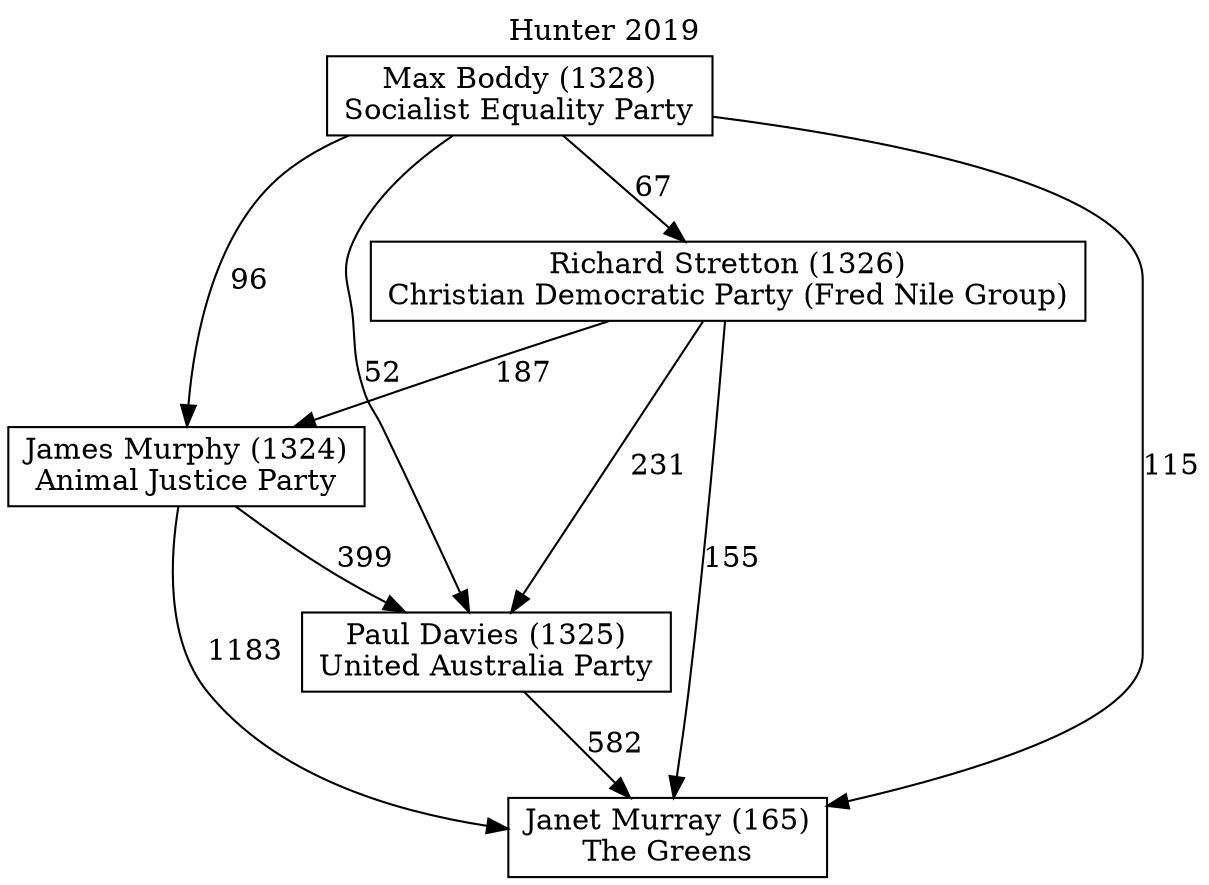 // House preference flow
digraph "Janet Murray (165)_Hunter_2019" {
	graph [label="Hunter 2019" labelloc=t mclimit=10]
	node [shape=box]
	"James Murphy (1324)" [label="James Murphy (1324)
Animal Justice Party"]
	"Janet Murray (165)" [label="Janet Murray (165)
The Greens"]
	"Max Boddy (1328)" [label="Max Boddy (1328)
Socialist Equality Party"]
	"Paul Davies (1325)" [label="Paul Davies (1325)
United Australia Party"]
	"Richard Stretton (1326)" [label="Richard Stretton (1326)
Christian Democratic Party (Fred Nile Group)"]
	"James Murphy (1324)" -> "Janet Murray (165)" [label=1183]
	"James Murphy (1324)" -> "Paul Davies (1325)" [label=399]
	"Max Boddy (1328)" -> "James Murphy (1324)" [label=96]
	"Max Boddy (1328)" -> "Janet Murray (165)" [label=115]
	"Max Boddy (1328)" -> "Paul Davies (1325)" [label=52]
	"Max Boddy (1328)" -> "Richard Stretton (1326)" [label=67]
	"Paul Davies (1325)" -> "Janet Murray (165)" [label=582]
	"Richard Stretton (1326)" -> "James Murphy (1324)" [label=187]
	"Richard Stretton (1326)" -> "Janet Murray (165)" [label=155]
	"Richard Stretton (1326)" -> "Paul Davies (1325)" [label=231]
}
